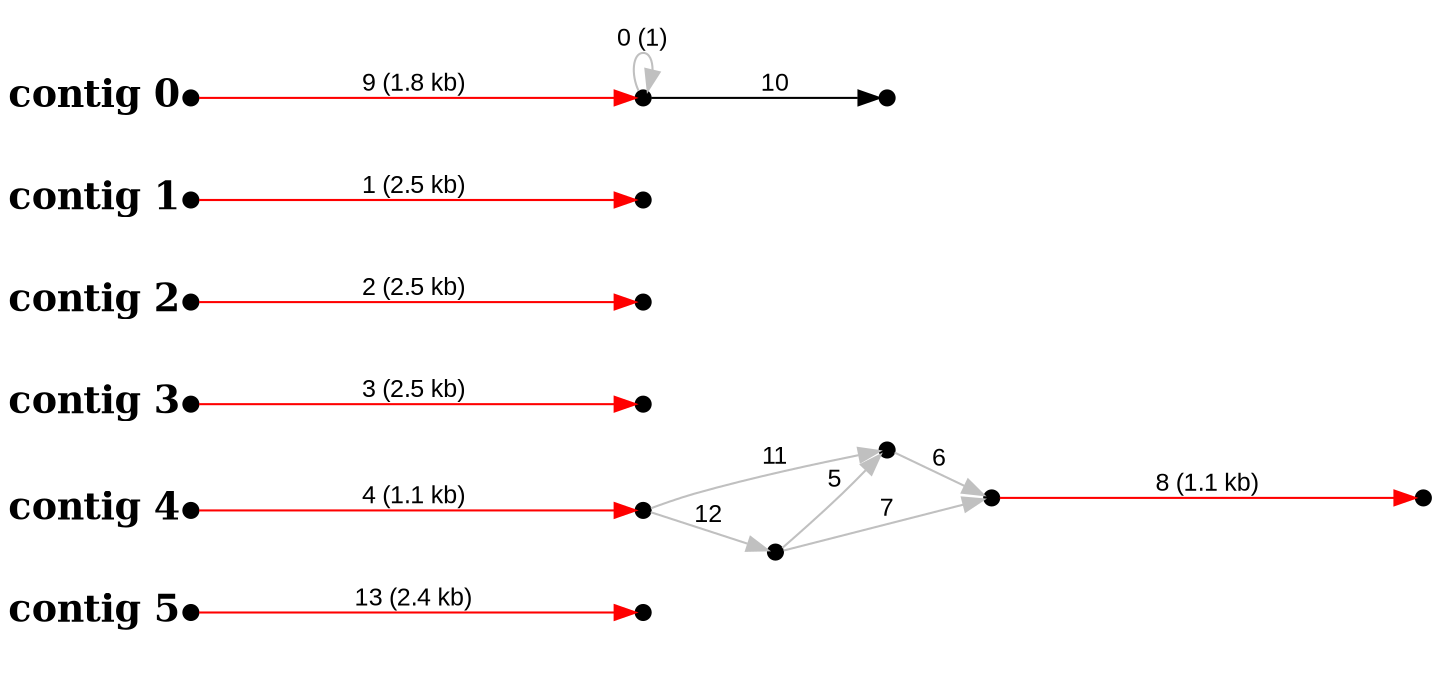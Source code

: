 digraph G {

node [width=0.1,height=0.1,fontsize=10,shape=point];
edge [fontsize=12,penwidth=1,arrowsize=1,fontname=Arial];
margin=1.0;
rankdir=LR;
labeljust=l;
margin=0;

subgraph cluster5 {
color=white;
15 -> 16 [minlen=4,color=red,label="13 (2.4 kb)",taillabel="contig 5",labelangle=180,weight=10000,labeldistance=5,labelfontsize=18,labelfontname="Times-Bold"];
}

subgraph cluster4 {
color=white;
9 -> 10 [minlen=4,color=red,label="4 (1.1 kb)",taillabel="contig 4",labelangle=180,weight=10000,labeldistance=5,labelfontsize=18,labelfontname="Times-Bold"];
10 -> 11 [minlen=1,color=gray,label="12"];
10 -> 12 [minlen=1,color=gray,label="11"];
11 -> 12 [minlen=1,color=gray,label="5"];
11 -> 13 [minlen=1,color=gray,label="7"];
12 -> 13 [minlen=1,color=gray,label="6"];
13 -> 14 [minlen=4,color=red,label="8 (1.1 kb)"];
}

subgraph cluster3 {
color=white;
7 -> 8 [minlen=4,color=red,label="3 (2.5 kb)",taillabel="contig 3",labelangle=180,weight=10000,labeldistance=5,labelfontsize=18,labelfontname="Times-Bold"];
}

subgraph cluster2 {
color=white;
5 -> 6 [minlen=4,color=red,label="2 (2.5 kb)",taillabel="contig 2",labelangle=180,weight=10000,labeldistance=5,labelfontsize=18,labelfontname="Times-Bold"];
}

subgraph cluster1 {
color=white;
4 -> 3 [minlen=4,color=red,label="1 (2.5 kb)",taillabel="contig 1",labelangle=180,weight=10000,labeldistance=5,labelfontsize=18,labelfontname="Times-Bold"];
}

subgraph cluster0 {
color=white;
0 -> 2 [minlen=4,color=red,label="9 (1.8 kb)",taillabel="contig 0",labelangle=180,weight=10000,labeldistance=5,labelfontsize=18,labelfontname="Times-Bold"];
2 -> 1 [minlen=2,color=black,label="10"];
2 -> 2 [minlen=1,color=gray,label="0 (1)"];
}

}
#done
